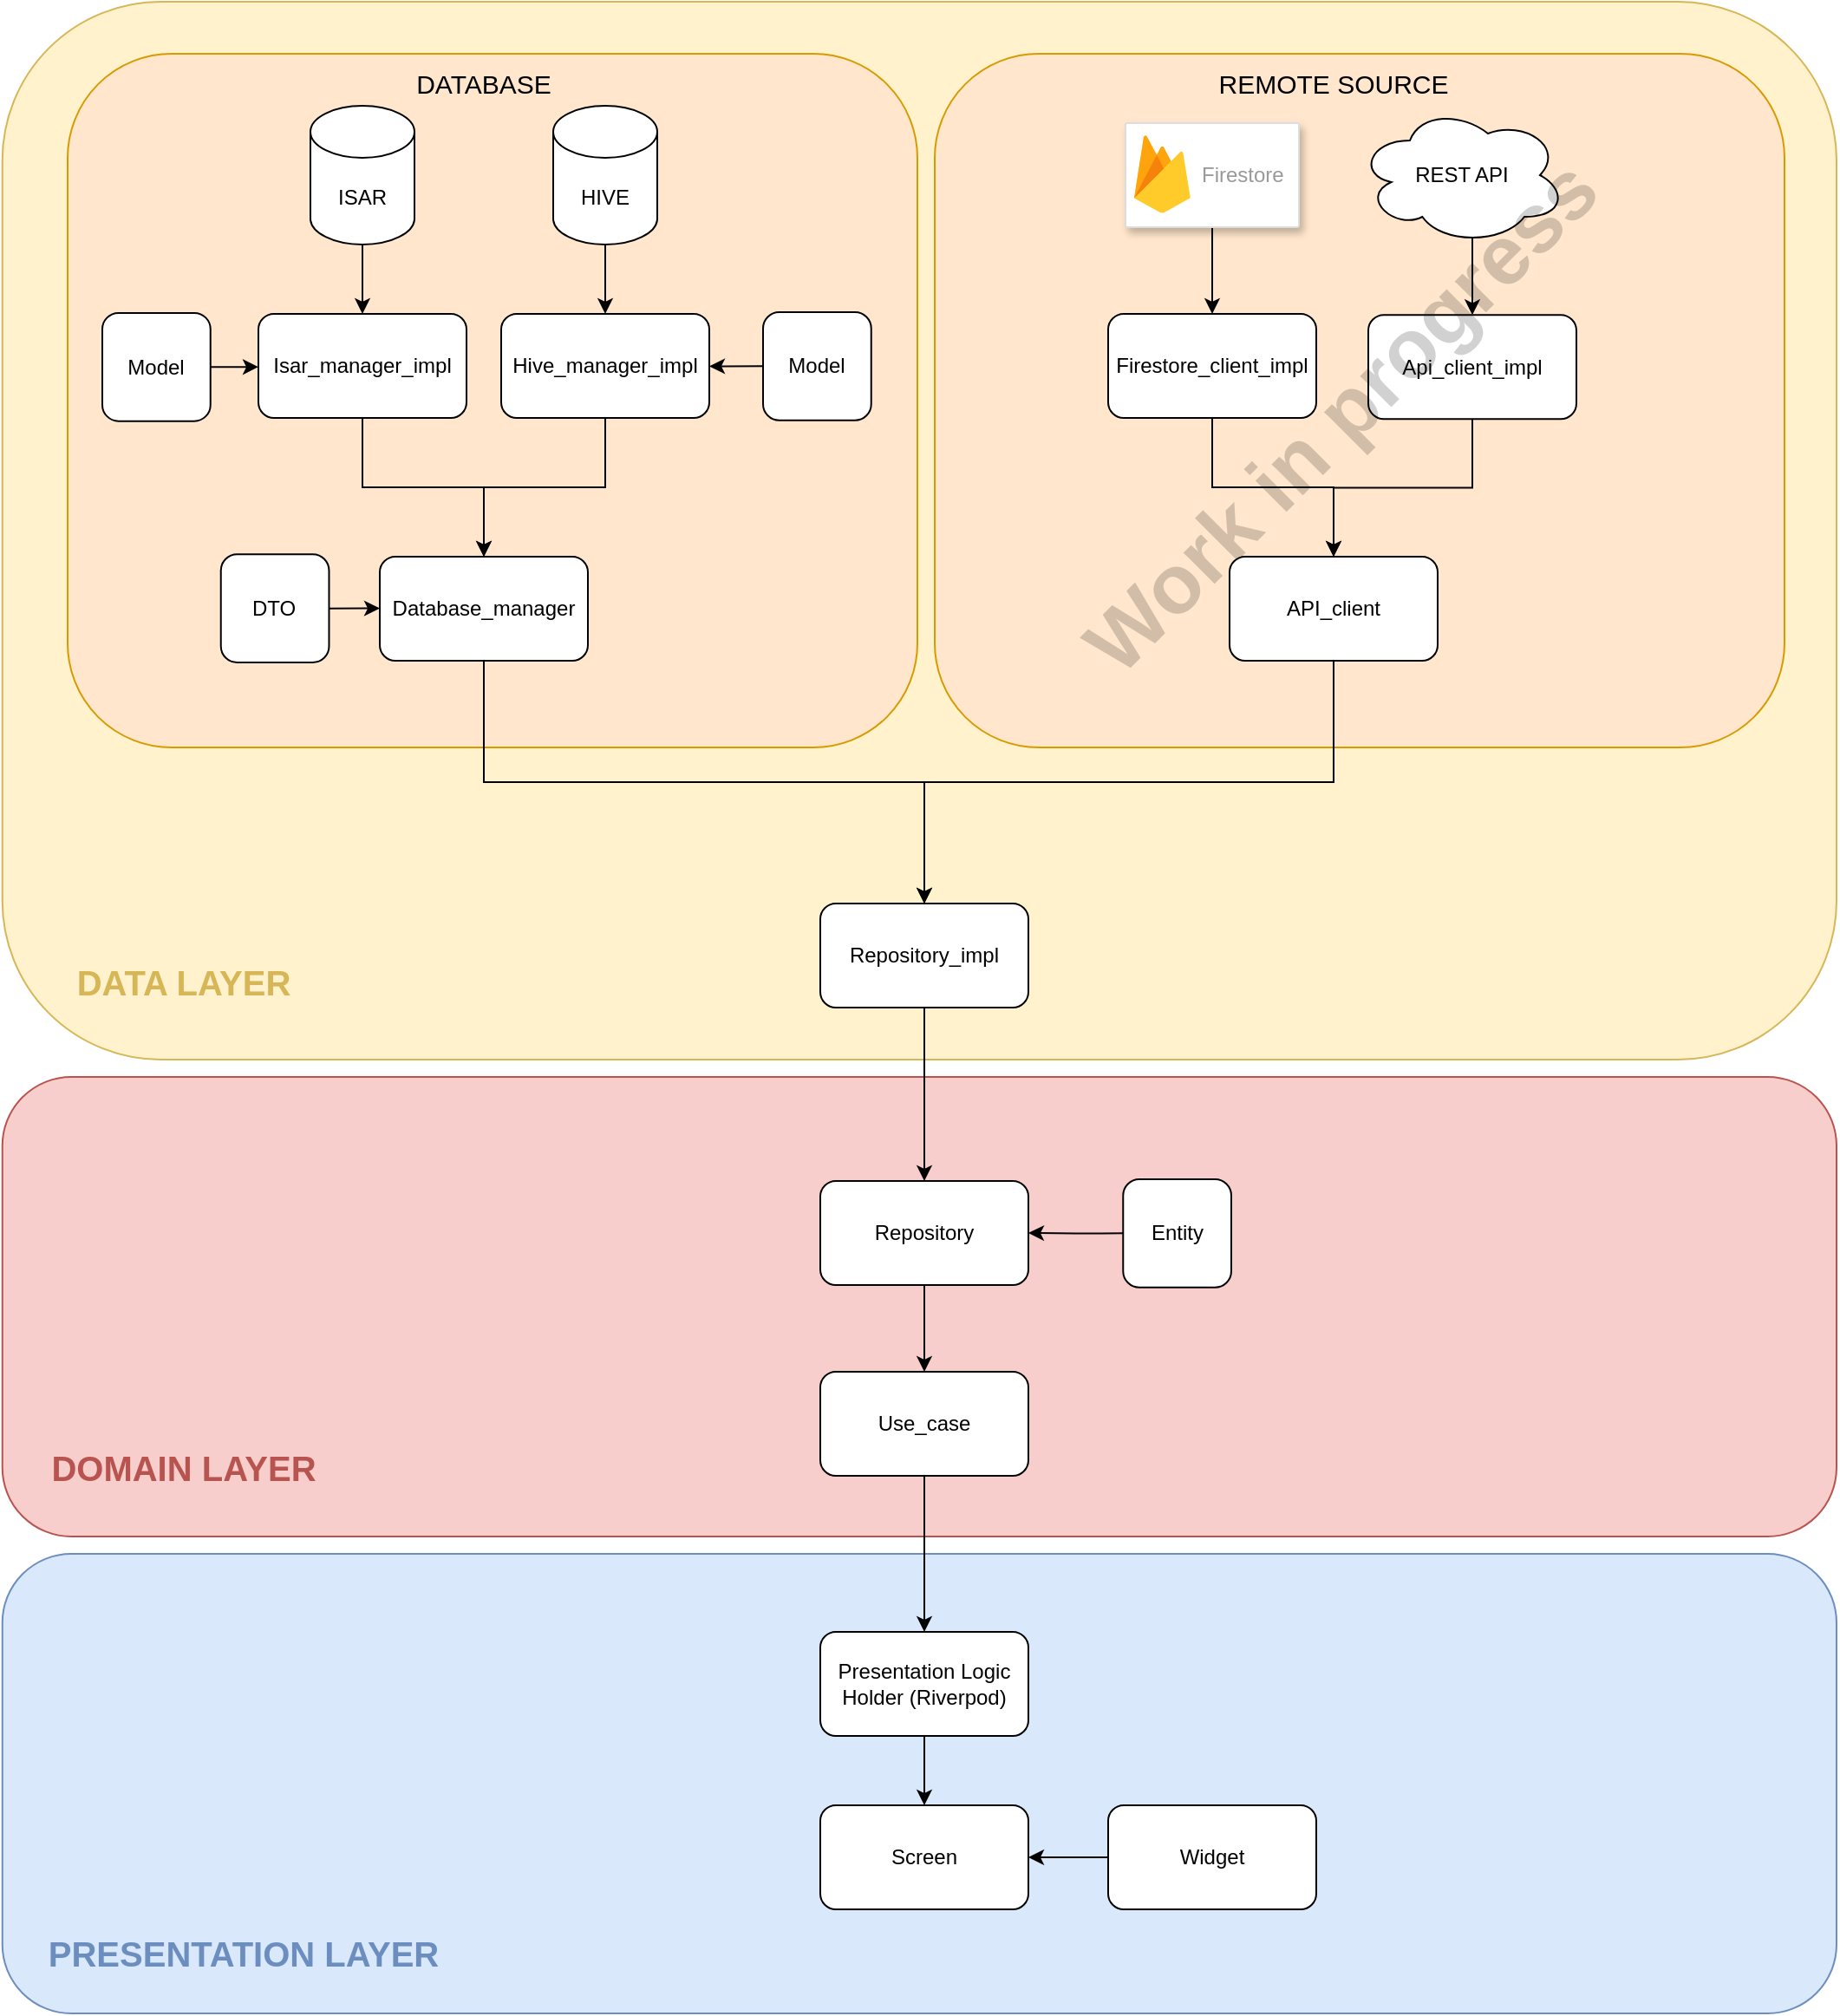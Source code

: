 <mxfile version="21.6.6" type="device">
  <diagram name="Page-1" id="bRxfLphsaNESa91SbrM0">
    <mxGraphModel dx="2110" dy="859" grid="1" gridSize="10" guides="1" tooltips="1" connect="1" arrows="1" fold="1" page="1" pageScale="1" pageWidth="827" pageHeight="1169" math="0" shadow="0">
      <root>
        <mxCell id="0" />
        <mxCell id="1" parent="0" />
        <mxCell id="LwnSqzISEzbvVEpk29vM-66" value="" style="rounded=1;whiteSpace=wrap;html=1;fillColor=#dae8fc;strokeColor=#6c8ebf;" vertex="1" parent="1">
          <mxGeometry x="-117.63" y="895" width="1057.63" height="265" as="geometry" />
        </mxCell>
        <mxCell id="LwnSqzISEzbvVEpk29vM-59" value="" style="rounded=1;whiteSpace=wrap;html=1;fillColor=#f8cecc;strokeColor=#b85450;" vertex="1" parent="1">
          <mxGeometry x="-117.63" y="620" width="1057.63" height="265" as="geometry" />
        </mxCell>
        <mxCell id="LwnSqzISEzbvVEpk29vM-58" value="" style="rounded=1;whiteSpace=wrap;html=1;fillColor=#fff2cc;strokeColor=#d6b656;" vertex="1" parent="1">
          <mxGeometry x="-117.63" width="1057.63" height="610" as="geometry" />
        </mxCell>
        <mxCell id="LwnSqzISEzbvVEpk29vM-33" value="" style="rounded=1;whiteSpace=wrap;html=1;fillColor=#ffe6cc;strokeColor=#d79b00;" vertex="1" parent="1">
          <mxGeometry x="420" y="30" width="490" height="400" as="geometry" />
        </mxCell>
        <mxCell id="LwnSqzISEzbvVEpk29vM-17" value="" style="rounded=1;whiteSpace=wrap;html=1;fillColor=#ffe6cc;strokeColor=#d79b00;" vertex="1" parent="1">
          <mxGeometry x="-80" y="30" width="490" height="400" as="geometry" />
        </mxCell>
        <mxCell id="LwnSqzISEzbvVEpk29vM-23" style="edgeStyle=orthogonalEdgeStyle;rounded=0;orthogonalLoop=1;jettySize=auto;html=1;exitX=0.5;exitY=1;exitDx=0;exitDy=0;exitPerimeter=0;entryX=0.5;entryY=0;entryDx=0;entryDy=0;" edge="1" parent="1" source="LwnSqzISEzbvVEpk29vM-2" target="LwnSqzISEzbvVEpk29vM-21">
          <mxGeometry relative="1" as="geometry" />
        </mxCell>
        <mxCell id="LwnSqzISEzbvVEpk29vM-2" value="ISAR" style="shape=cylinder3;whiteSpace=wrap;html=1;boundedLbl=1;backgroundOutline=1;size=15;" vertex="1" parent="1">
          <mxGeometry x="60" y="60" width="60" height="80" as="geometry" />
        </mxCell>
        <mxCell id="LwnSqzISEzbvVEpk29vM-24" style="edgeStyle=orthogonalEdgeStyle;rounded=0;orthogonalLoop=1;jettySize=auto;html=1;exitX=0.5;exitY=1;exitDx=0;exitDy=0;exitPerimeter=0;entryX=0.5;entryY=0;entryDx=0;entryDy=0;" edge="1" parent="1" source="LwnSqzISEzbvVEpk29vM-3" target="LwnSqzISEzbvVEpk29vM-22">
          <mxGeometry relative="1" as="geometry" />
        </mxCell>
        <mxCell id="LwnSqzISEzbvVEpk29vM-3" value="HIVE" style="shape=cylinder3;whiteSpace=wrap;html=1;boundedLbl=1;backgroundOutline=1;size=15;" vertex="1" parent="1">
          <mxGeometry x="200" y="60" width="60" height="80" as="geometry" />
        </mxCell>
        <mxCell id="LwnSqzISEzbvVEpk29vM-47" style="edgeStyle=orthogonalEdgeStyle;rounded=0;orthogonalLoop=1;jettySize=auto;html=1;exitX=0.5;exitY=1;exitDx=0;exitDy=0;entryX=0.5;entryY=0;entryDx=0;entryDy=0;" edge="1" parent="1" source="LwnSqzISEzbvVEpk29vM-4" target="LwnSqzISEzbvVEpk29vM-41">
          <mxGeometry relative="1" as="geometry" />
        </mxCell>
        <mxCell id="LwnSqzISEzbvVEpk29vM-4" value="" style="strokeColor=#dddddd;shadow=1;strokeWidth=1;rounded=1;absoluteArcSize=1;arcSize=2;" vertex="1" parent="1">
          <mxGeometry x="530" y="70" width="100" height="60" as="geometry" />
        </mxCell>
        <mxCell id="LwnSqzISEzbvVEpk29vM-5" value="Firestore" style="sketch=0;dashed=0;connectable=0;html=1;fillColor=#5184F3;strokeColor=none;shape=mxgraph.gcp2.firebase;part=1;labelPosition=right;verticalLabelPosition=middle;align=left;verticalAlign=middle;spacingLeft=5;fontColor=#999999;fontSize=12;" vertex="1" parent="LwnSqzISEzbvVEpk29vM-4">
          <mxGeometry width="32.4" height="45" relative="1" as="geometry">
            <mxPoint x="5" y="7" as="offset" />
          </mxGeometry>
        </mxCell>
        <mxCell id="LwnSqzISEzbvVEpk29vM-48" style="edgeStyle=orthogonalEdgeStyle;rounded=0;orthogonalLoop=1;jettySize=auto;html=1;exitX=0.55;exitY=0.95;exitDx=0;exitDy=0;exitPerimeter=0;entryX=0.5;entryY=0;entryDx=0;entryDy=0;" edge="1" parent="1" source="LwnSqzISEzbvVEpk29vM-10" target="LwnSqzISEzbvVEpk29vM-42">
          <mxGeometry relative="1" as="geometry" />
        </mxCell>
        <mxCell id="LwnSqzISEzbvVEpk29vM-10" value="REST API" style="ellipse;shape=cloud;whiteSpace=wrap;html=1;" vertex="1" parent="1">
          <mxGeometry x="664" y="60" width="120" height="80" as="geometry" />
        </mxCell>
        <mxCell id="LwnSqzISEzbvVEpk29vM-51" style="edgeStyle=orthogonalEdgeStyle;rounded=0;orthogonalLoop=1;jettySize=auto;html=1;exitX=0.5;exitY=1;exitDx=0;exitDy=0;entryX=0.5;entryY=0;entryDx=0;entryDy=0;" edge="1" parent="1" source="LwnSqzISEzbvVEpk29vM-18" target="LwnSqzISEzbvVEpk29vM-49">
          <mxGeometry relative="1" as="geometry" />
        </mxCell>
        <mxCell id="LwnSqzISEzbvVEpk29vM-18" value="Database_manager" style="rounded=1;whiteSpace=wrap;html=1;" vertex="1" parent="1">
          <mxGeometry x="100" y="320" width="120" height="60" as="geometry" />
        </mxCell>
        <mxCell id="LwnSqzISEzbvVEpk29vM-36" style="edgeStyle=orthogonalEdgeStyle;rounded=0;orthogonalLoop=1;jettySize=auto;html=1;exitX=0.5;exitY=1;exitDx=0;exitDy=0;entryX=0.5;entryY=0;entryDx=0;entryDy=0;" edge="1" parent="1" source="LwnSqzISEzbvVEpk29vM-21" target="LwnSqzISEzbvVEpk29vM-18">
          <mxGeometry relative="1" as="geometry" />
        </mxCell>
        <mxCell id="LwnSqzISEzbvVEpk29vM-21" value="Isar_manager_impl" style="rounded=1;whiteSpace=wrap;html=1;" vertex="1" parent="1">
          <mxGeometry x="30" y="180" width="120" height="60" as="geometry" />
        </mxCell>
        <mxCell id="LwnSqzISEzbvVEpk29vM-35" style="edgeStyle=orthogonalEdgeStyle;rounded=0;orthogonalLoop=1;jettySize=auto;html=1;exitX=0.5;exitY=1;exitDx=0;exitDy=0;entryX=0.5;entryY=0;entryDx=0;entryDy=0;" edge="1" parent="1" source="LwnSqzISEzbvVEpk29vM-22" target="LwnSqzISEzbvVEpk29vM-18">
          <mxGeometry relative="1" as="geometry" />
        </mxCell>
        <mxCell id="LwnSqzISEzbvVEpk29vM-22" value="Hive_manager_impl" style="rounded=1;whiteSpace=wrap;html=1;" vertex="1" parent="1">
          <mxGeometry x="170" y="180" width="120" height="60" as="geometry" />
        </mxCell>
        <mxCell id="LwnSqzISEzbvVEpk29vM-28" style="edgeStyle=orthogonalEdgeStyle;rounded=0;orthogonalLoop=1;jettySize=auto;html=1;exitX=1;exitY=0.5;exitDx=0;exitDy=0;entryX=0;entryY=0.5;entryDx=0;entryDy=0;" edge="1" parent="1" source="LwnSqzISEzbvVEpk29vM-25" target="LwnSqzISEzbvVEpk29vM-21">
          <mxGeometry relative="1" as="geometry" />
        </mxCell>
        <mxCell id="LwnSqzISEzbvVEpk29vM-25" value="Model" style="whiteSpace=wrap;html=1;aspect=fixed;rounded=1;" vertex="1" parent="1">
          <mxGeometry x="-60" y="179.45" width="62.37" height="62.37" as="geometry" />
        </mxCell>
        <mxCell id="LwnSqzISEzbvVEpk29vM-31" style="edgeStyle=orthogonalEdgeStyle;rounded=0;orthogonalLoop=1;jettySize=auto;html=1;exitX=0;exitY=0.5;exitDx=0;exitDy=0;entryX=1;entryY=0.5;entryDx=0;entryDy=0;" edge="1" parent="1" source="LwnSqzISEzbvVEpk29vM-29" target="LwnSqzISEzbvVEpk29vM-22">
          <mxGeometry relative="1" as="geometry" />
        </mxCell>
        <mxCell id="LwnSqzISEzbvVEpk29vM-29" value="Model" style="whiteSpace=wrap;html=1;aspect=fixed;rounded=1;" vertex="1" parent="1">
          <mxGeometry x="321" y="179" width="62.37" height="62.37" as="geometry" />
        </mxCell>
        <mxCell id="LwnSqzISEzbvVEpk29vM-40" style="edgeStyle=orthogonalEdgeStyle;rounded=0;orthogonalLoop=1;jettySize=auto;html=1;exitX=1;exitY=0.5;exitDx=0;exitDy=0;entryX=0;entryY=0.5;entryDx=0;entryDy=0;" edge="1" parent="1" source="LwnSqzISEzbvVEpk29vM-37" target="LwnSqzISEzbvVEpk29vM-18">
          <mxGeometry relative="1" as="geometry" />
        </mxCell>
        <mxCell id="LwnSqzISEzbvVEpk29vM-37" value="DTO" style="whiteSpace=wrap;html=1;aspect=fixed;rounded=1;" vertex="1" parent="1">
          <mxGeometry x="8.37" y="318.63" width="62.37" height="62.37" as="geometry" />
        </mxCell>
        <mxCell id="LwnSqzISEzbvVEpk29vM-44" style="edgeStyle=orthogonalEdgeStyle;rounded=0;orthogonalLoop=1;jettySize=auto;html=1;exitX=0.5;exitY=1;exitDx=0;exitDy=0;entryX=0.5;entryY=0;entryDx=0;entryDy=0;" edge="1" parent="1" source="LwnSqzISEzbvVEpk29vM-41" target="LwnSqzISEzbvVEpk29vM-43">
          <mxGeometry relative="1" as="geometry" />
        </mxCell>
        <mxCell id="LwnSqzISEzbvVEpk29vM-41" value="Firestore_client_impl" style="rounded=1;whiteSpace=wrap;html=1;" vertex="1" parent="1">
          <mxGeometry x="520" y="180" width="120" height="60" as="geometry" />
        </mxCell>
        <mxCell id="LwnSqzISEzbvVEpk29vM-46" style="edgeStyle=orthogonalEdgeStyle;rounded=0;orthogonalLoop=1;jettySize=auto;html=1;exitX=0.5;exitY=1;exitDx=0;exitDy=0;entryX=0.5;entryY=0;entryDx=0;entryDy=0;" edge="1" parent="1" source="LwnSqzISEzbvVEpk29vM-42" target="LwnSqzISEzbvVEpk29vM-43">
          <mxGeometry relative="1" as="geometry" />
        </mxCell>
        <mxCell id="LwnSqzISEzbvVEpk29vM-42" value="Api_client_impl" style="rounded=1;whiteSpace=wrap;html=1;" vertex="1" parent="1">
          <mxGeometry x="670" y="180.63" width="120" height="60" as="geometry" />
        </mxCell>
        <mxCell id="LwnSqzISEzbvVEpk29vM-52" style="edgeStyle=orthogonalEdgeStyle;rounded=0;orthogonalLoop=1;jettySize=auto;html=1;exitX=0.5;exitY=1;exitDx=0;exitDy=0;entryX=0.5;entryY=0;entryDx=0;entryDy=0;" edge="1" parent="1" source="LwnSqzISEzbvVEpk29vM-43" target="LwnSqzISEzbvVEpk29vM-49">
          <mxGeometry relative="1" as="geometry" />
        </mxCell>
        <mxCell id="LwnSqzISEzbvVEpk29vM-43" value="API_client" style="rounded=1;whiteSpace=wrap;html=1;" vertex="1" parent="1">
          <mxGeometry x="590" y="320" width="120" height="60" as="geometry" />
        </mxCell>
        <mxCell id="LwnSqzISEzbvVEpk29vM-55" style="edgeStyle=orthogonalEdgeStyle;rounded=0;orthogonalLoop=1;jettySize=auto;html=1;exitX=0.5;exitY=1;exitDx=0;exitDy=0;entryX=0.5;entryY=0;entryDx=0;entryDy=0;" edge="1" parent="1" source="LwnSqzISEzbvVEpk29vM-49" target="LwnSqzISEzbvVEpk29vM-50">
          <mxGeometry relative="1" as="geometry" />
        </mxCell>
        <mxCell id="LwnSqzISEzbvVEpk29vM-49" value="Repository_impl" style="rounded=1;whiteSpace=wrap;html=1;" vertex="1" parent="1">
          <mxGeometry x="354" y="520" width="120" height="60" as="geometry" />
        </mxCell>
        <mxCell id="LwnSqzISEzbvVEpk29vM-61" style="edgeStyle=orthogonalEdgeStyle;rounded=0;orthogonalLoop=1;jettySize=auto;html=1;exitX=0.5;exitY=1;exitDx=0;exitDy=0;entryX=0.5;entryY=0;entryDx=0;entryDy=0;" edge="1" parent="1" source="LwnSqzISEzbvVEpk29vM-50" target="LwnSqzISEzbvVEpk29vM-60">
          <mxGeometry relative="1" as="geometry" />
        </mxCell>
        <mxCell id="LwnSqzISEzbvVEpk29vM-50" value="Repository" style="rounded=1;whiteSpace=wrap;html=1;" vertex="1" parent="1">
          <mxGeometry x="354" y="680" width="120" height="60" as="geometry" />
        </mxCell>
        <mxCell id="LwnSqzISEzbvVEpk29vM-56" style="edgeStyle=orthogonalEdgeStyle;rounded=0;orthogonalLoop=1;jettySize=auto;html=1;exitX=0;exitY=0.5;exitDx=0;exitDy=0;entryX=1;entryY=0.5;entryDx=0;entryDy=0;" edge="1" parent="1" source="LwnSqzISEzbvVEpk29vM-54" target="LwnSqzISEzbvVEpk29vM-50">
          <mxGeometry relative="1" as="geometry" />
        </mxCell>
        <mxCell id="LwnSqzISEzbvVEpk29vM-54" value="Entity" style="whiteSpace=wrap;html=1;aspect=fixed;rounded=1;" vertex="1" parent="1">
          <mxGeometry x="528.63" y="679" width="62.37" height="62.37" as="geometry" />
        </mxCell>
        <mxCell id="LwnSqzISEzbvVEpk29vM-76" style="edgeStyle=orthogonalEdgeStyle;rounded=0;orthogonalLoop=1;jettySize=auto;html=1;exitX=0.5;exitY=1;exitDx=0;exitDy=0;entryX=0.5;entryY=0;entryDx=0;entryDy=0;" edge="1" parent="1" source="LwnSqzISEzbvVEpk29vM-60" target="LwnSqzISEzbvVEpk29vM-69">
          <mxGeometry relative="1" as="geometry" />
        </mxCell>
        <mxCell id="LwnSqzISEzbvVEpk29vM-60" value="Use_case" style="rounded=1;whiteSpace=wrap;html=1;" vertex="1" parent="1">
          <mxGeometry x="354" y="790" width="120" height="60" as="geometry" />
        </mxCell>
        <mxCell id="LwnSqzISEzbvVEpk29vM-62" value="DATABASE" style="text;html=1;strokeColor=none;fillColor=none;align=center;verticalAlign=middle;whiteSpace=wrap;rounded=0;fontSize=15;fontStyle=0" vertex="1" parent="1">
          <mxGeometry x="117" y="32" width="86" height="30" as="geometry" />
        </mxCell>
        <mxCell id="LwnSqzISEzbvVEpk29vM-63" value="REMOTE SOURCE" style="text;html=1;strokeColor=none;fillColor=none;align=center;verticalAlign=middle;whiteSpace=wrap;rounded=0;fontSize=15;fontStyle=0" vertex="1" parent="1">
          <mxGeometry x="575" y="32" width="150" height="30" as="geometry" />
        </mxCell>
        <mxCell id="LwnSqzISEzbvVEpk29vM-64" value="DATA LAYER" style="text;html=1;strokeColor=none;fillColor=none;align=center;verticalAlign=middle;whiteSpace=wrap;rounded=0;fontSize=20;fontStyle=1;fontColor=#D6B656;" vertex="1" parent="1">
          <mxGeometry x="-76.89" y="550" width="127.63" height="30" as="geometry" />
        </mxCell>
        <mxCell id="LwnSqzISEzbvVEpk29vM-65" value="DOMAIN LAYER" style="text;html=1;strokeColor=none;fillColor=none;align=center;verticalAlign=middle;whiteSpace=wrap;rounded=0;fontSize=20;fontStyle=1;fontColor=#B85450;" vertex="1" parent="1">
          <mxGeometry x="-96.89" y="830" width="167.63" height="30" as="geometry" />
        </mxCell>
        <mxCell id="LwnSqzISEzbvVEpk29vM-67" value="PRESENTATION LAYER" style="text;html=1;strokeColor=none;fillColor=none;align=center;verticalAlign=middle;whiteSpace=wrap;rounded=0;fontSize=20;fontStyle=1;fontColor=#6C8EBF;" vertex="1" parent="1">
          <mxGeometry x="-96.89" y="1110" width="236.89" height="30" as="geometry" />
        </mxCell>
        <mxCell id="LwnSqzISEzbvVEpk29vM-68" value="&lt;b&gt;&lt;font style=&quot;font-size: 48px;&quot;&gt;Work in progress&lt;/font&gt;&lt;/b&gt;" style="text;html=1;strokeColor=none;fillColor=none;align=center;verticalAlign=middle;whiteSpace=wrap;rounded=0;fontColor=#1F1F1F;rotation=-45;labelBorderColor=none;labelBackgroundColor=none;glass=0;shadow=0;textOpacity=20;" vertex="1" parent="1">
          <mxGeometry x="418.84" y="211.34" width="470" height="55" as="geometry" />
        </mxCell>
        <mxCell id="LwnSqzISEzbvVEpk29vM-72" style="edgeStyle=orthogonalEdgeStyle;rounded=0;orthogonalLoop=1;jettySize=auto;html=1;exitX=0.5;exitY=1;exitDx=0;exitDy=0;entryX=0.5;entryY=0;entryDx=0;entryDy=0;" edge="1" parent="1" source="LwnSqzISEzbvVEpk29vM-69" target="LwnSqzISEzbvVEpk29vM-70">
          <mxGeometry relative="1" as="geometry" />
        </mxCell>
        <mxCell id="LwnSqzISEzbvVEpk29vM-69" value="Presentation Logic Holder (Riverpod)" style="rounded=1;whiteSpace=wrap;html=1;" vertex="1" parent="1">
          <mxGeometry x="354" y="940" width="120" height="60" as="geometry" />
        </mxCell>
        <mxCell id="LwnSqzISEzbvVEpk29vM-70" value="Screen" style="rounded=1;whiteSpace=wrap;html=1;" vertex="1" parent="1">
          <mxGeometry x="354" y="1040" width="120" height="60" as="geometry" />
        </mxCell>
        <mxCell id="LwnSqzISEzbvVEpk29vM-74" style="edgeStyle=orthogonalEdgeStyle;rounded=0;orthogonalLoop=1;jettySize=auto;html=1;exitX=0;exitY=0.5;exitDx=0;exitDy=0;entryX=1;entryY=0.5;entryDx=0;entryDy=0;" edge="1" parent="1" source="LwnSqzISEzbvVEpk29vM-73" target="LwnSqzISEzbvVEpk29vM-70">
          <mxGeometry relative="1" as="geometry" />
        </mxCell>
        <mxCell id="LwnSqzISEzbvVEpk29vM-73" value="Widget" style="rounded=1;whiteSpace=wrap;html=1;" vertex="1" parent="1">
          <mxGeometry x="520" y="1040" width="120" height="60" as="geometry" />
        </mxCell>
      </root>
    </mxGraphModel>
  </diagram>
</mxfile>
